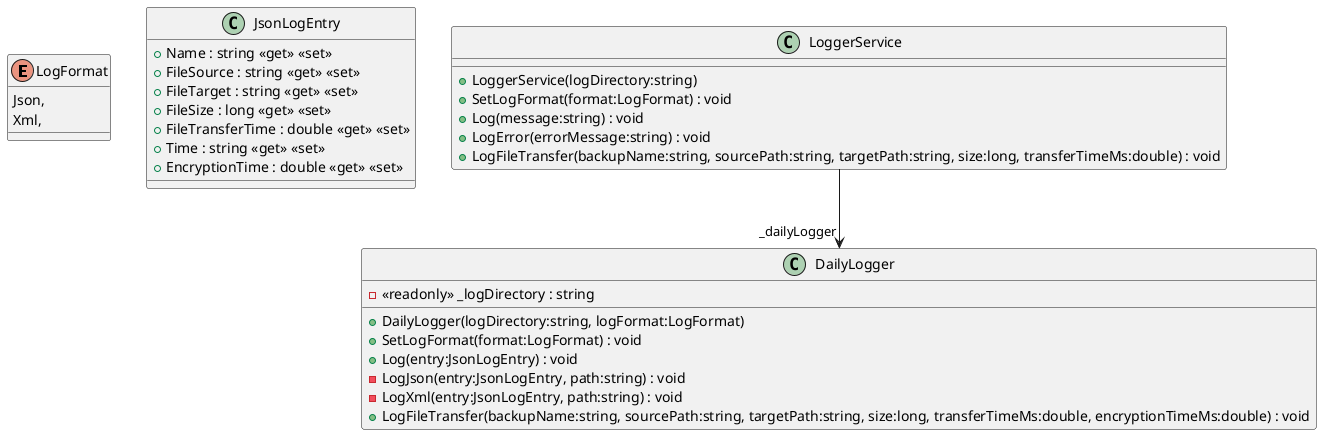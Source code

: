 @startuml
enum LogFormat {
    Json,
    Xml,
}
class JsonLogEntry {
    + Name : string <<get>> <<set>>
    + FileSource : string <<get>> <<set>>
    + FileTarget : string <<get>> <<set>>
    + FileSize : long <<get>> <<set>>
    + FileTransferTime : double <<get>> <<set>>
    + Time : string <<get>> <<set>>
    + EncryptionTime : double <<get>> <<set>>
}
class LoggerService {
    + LoggerService(logDirectory:string)
    + SetLogFormat(format:LogFormat) : void
    + Log(message:string) : void
    + LogError(errorMessage:string) : void
    + LogFileTransfer(backupName:string, sourcePath:string, targetPath:string, size:long, transferTimeMs:double) : void
}
LoggerService --> "_dailyLogger" DailyLogger

Class DailyLogger {
    - <<readonly>> _logDirectory : string
    + DailyLogger(logDirectory:string, logFormat:LogFormat)
    + SetLogFormat(format:LogFormat) : void
    + Log(entry:JsonLogEntry) : void
    - LogJson(entry:JsonLogEntry, path:string) : void
    - LogXml(entry:JsonLogEntry, path:string) : void
    + LogFileTransfer(backupName:string, sourcePath:string, targetPath:string, size:long, transferTimeMs:double, encryptionTimeMs:double) : void
}
@enduml
